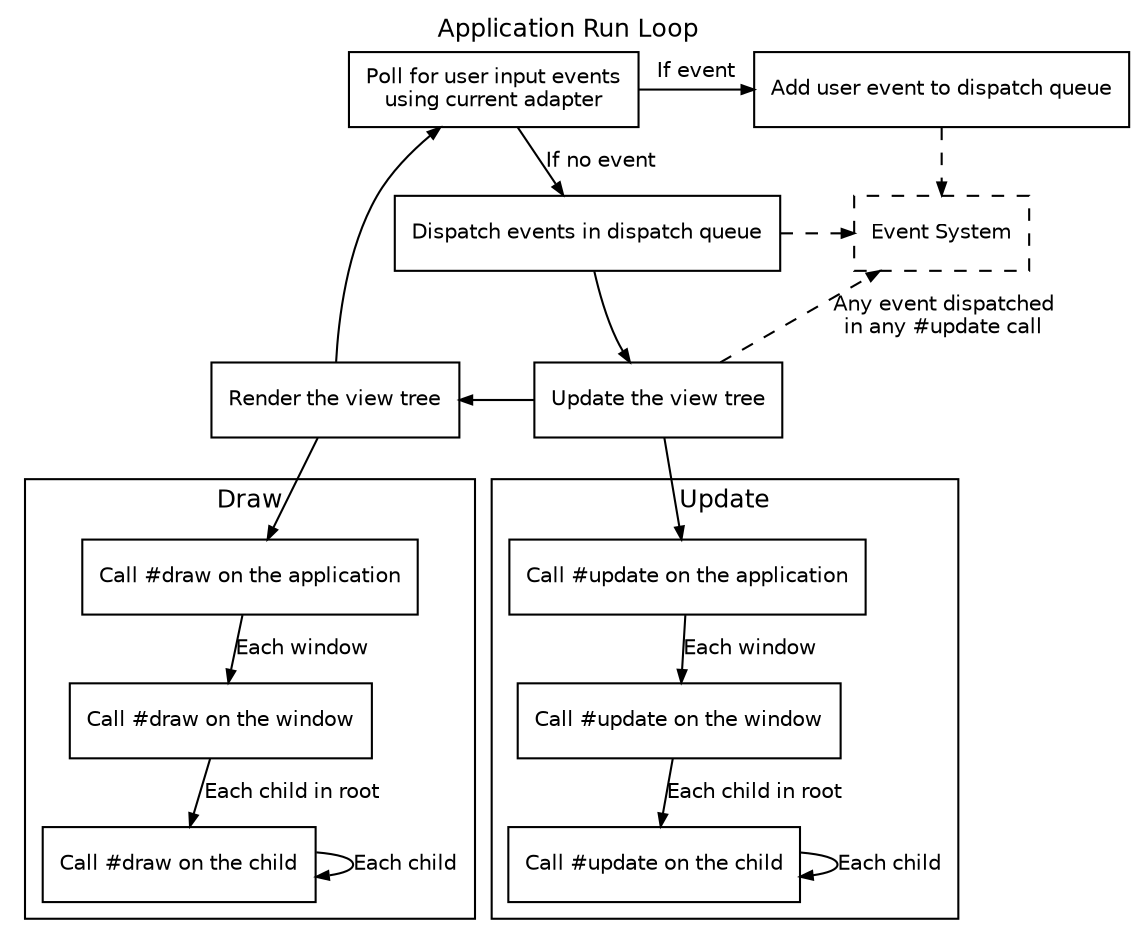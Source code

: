 digraph application_run_loop {
  label="Application Run Loop";
  labelloc="top";
  fontsize=12;
  fontname=Helvetica;
  ranksep=0.3;
  /*size="10,10";*/
  rankdir=TB;

  node[fontsize=10, fontname=Helvetica, shape=box];
  edge[fontsize=10, fontname=Helvetica, arrowsize=0.6];

  run_loop_poll [label="Poll for user input events\nusing current adapter"];
  run_loop_add_event [label="Add user event to dispatch queue"];
  run_loop_dispatch [label="Dispatch events in dispatch queue"];
  run_loop_update [label="Update the view tree"];
  run_loop_draw [label="Render the view tree"];
  event_system [label="Event System", style=dashed];

  run_loop_poll -> run_loop_add_event [label="If event"];
  run_loop_poll -> run_loop_dispatch [label="If no event"];
  run_loop_dispatch -> run_loop_update;
  run_loop_draw -> run_loop_update [dir=back]; // To go backwards, reversed nodes on edges and added dir=back
  run_loop_draw -> run_loop_poll;

  run_loop_add_event -> event_system [style=dashed];
  run_loop_dispatch -> event_system [style=dashed];
  run_loop_update -> event_system [label="Any event dispatched\nin any #update call", style=dashed, constraint=false];

  { rank=same; run_loop_poll; run_loop_add_event; }
  { rank=same; run_loop_update; run_loop_draw; }
  { rank=same; run_loop_dispatch; event_system; }

  // Update
  subgraph cluster_run_loop_update {
    label="Update";

    run_loop_update_application [label="Call #update on the application"];
    run_loop_update_window [label="Call #update on the window"];
    run_loop_update_child [label="Call #update on the child"];

    run_loop_update -> run_loop_update_application;
    run_loop_update_application -> run_loop_update_window [label="Each window"];
    run_loop_update_window -> run_loop_update_child [label="Each child in root"];
    run_loop_update_child -> run_loop_update_child [label="Each child"];
  }

  // Render
  subgraph cluster_run_loop_draw {
    label="Draw";

    run_loop_draw_application [label="Call #draw on the application"];
    run_loop_draw_window [label="Call #draw on the window"];
    run_loop_draw_child [label="Call #draw on the child"];

    run_loop_draw -> run_loop_draw_application;
    run_loop_draw_application -> run_loop_draw_window [label="Each window"];
    run_loop_draw_window -> run_loop_draw_child [label="Each child in root"];
    run_loop_draw_child -> run_loop_draw_child [label="Each child"];
  }
}
